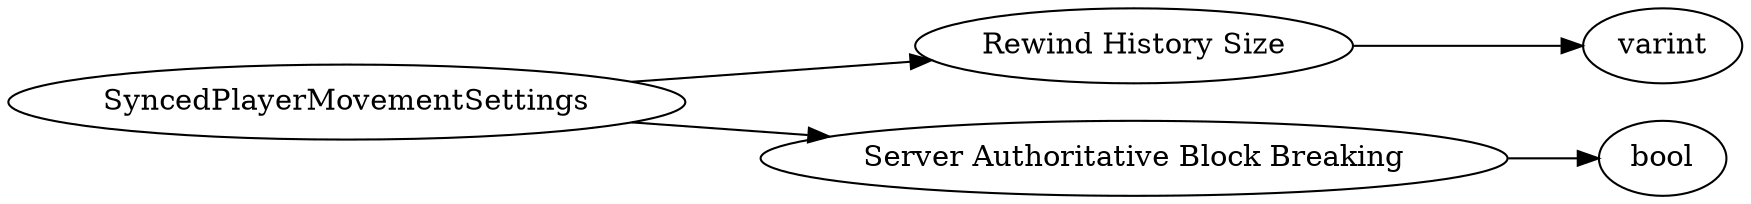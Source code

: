 digraph "SyncedPlayerMovementSettings" {
rankdir = LR
157
157 -> 158
158 -> 159
157 -> 160
160 -> 161

157 [label="SyncedPlayerMovementSettings",comment="name: \"SyncedPlayerMovementSettings\", typeName: \"\", id: 157, branchId: 0, recurseId: -1, attributes: 0, notes: \"\""];
158 [label="Rewind History Size",comment="name: \"Rewind History Size\", typeName: \"\", id: 158, branchId: 0, recurseId: -1, attributes: 0, notes: \"When using server authoritative movement mode, this determines the number of ticks the client keeps in history for use in processing corrections. Should at least account for the largest expected round trip latency. In Bedrock this is 40 ticks.\""];
159 [label="varint",comment="name: \"varint\", typeName: \"\", id: 159, branchId: 0, recurseId: -1, attributes: 512, notes: \"\""];
160 [label="Server Authoritative Block Breaking",comment="name: \"Server Authoritative Block Breaking\", typeName: \"\", id: 160, branchId: 0, recurseId: -1, attributes: 0, notes: \"\""];
161 [label="bool",comment="name: \"bool\", typeName: \"\", id: 161, branchId: 0, recurseId: -1, attributes: 512, notes: \"\""];
{ rank = max;159;161}

}
